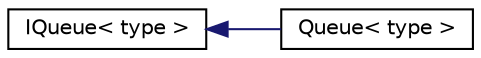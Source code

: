 digraph G
{
  edge [fontname="Helvetica",fontsize="10",labelfontname="Helvetica",labelfontsize="10"];
  node [fontname="Helvetica",fontsize="10",shape=record];
  rankdir="LR";
  Node1 [label="IQueue\< type \>",height=0.2,width=0.4,color="black", fillcolor="white", style="filled",URL="$class_i_queue.html"];
  Node1 -> Node2 [dir="back",color="midnightblue",fontsize="10",style="solid",fontname="Helvetica"];
  Node2 [label="Queue\< type \>",height=0.2,width=0.4,color="black", fillcolor="white", style="filled",URL="$class_queue.html"];
}
